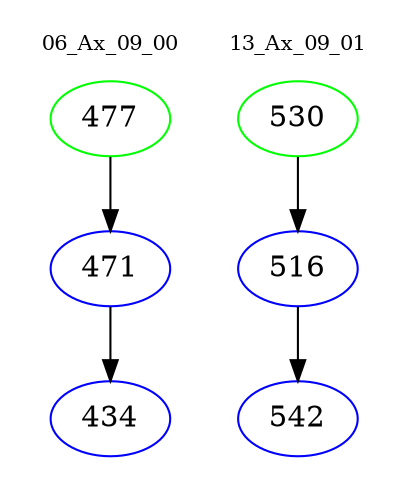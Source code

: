 digraph{
subgraph cluster_0 {
color = white
label = "06_Ax_09_00";
fontsize=10;
T0_477 [label="477", color="green"]
T0_477 -> T0_471 [color="black"]
T0_471 [label="471", color="blue"]
T0_471 -> T0_434 [color="black"]
T0_434 [label="434", color="blue"]
}
subgraph cluster_1 {
color = white
label = "13_Ax_09_01";
fontsize=10;
T1_530 [label="530", color="green"]
T1_530 -> T1_516 [color="black"]
T1_516 [label="516", color="blue"]
T1_516 -> T1_542 [color="black"]
T1_542 [label="542", color="blue"]
}
}

